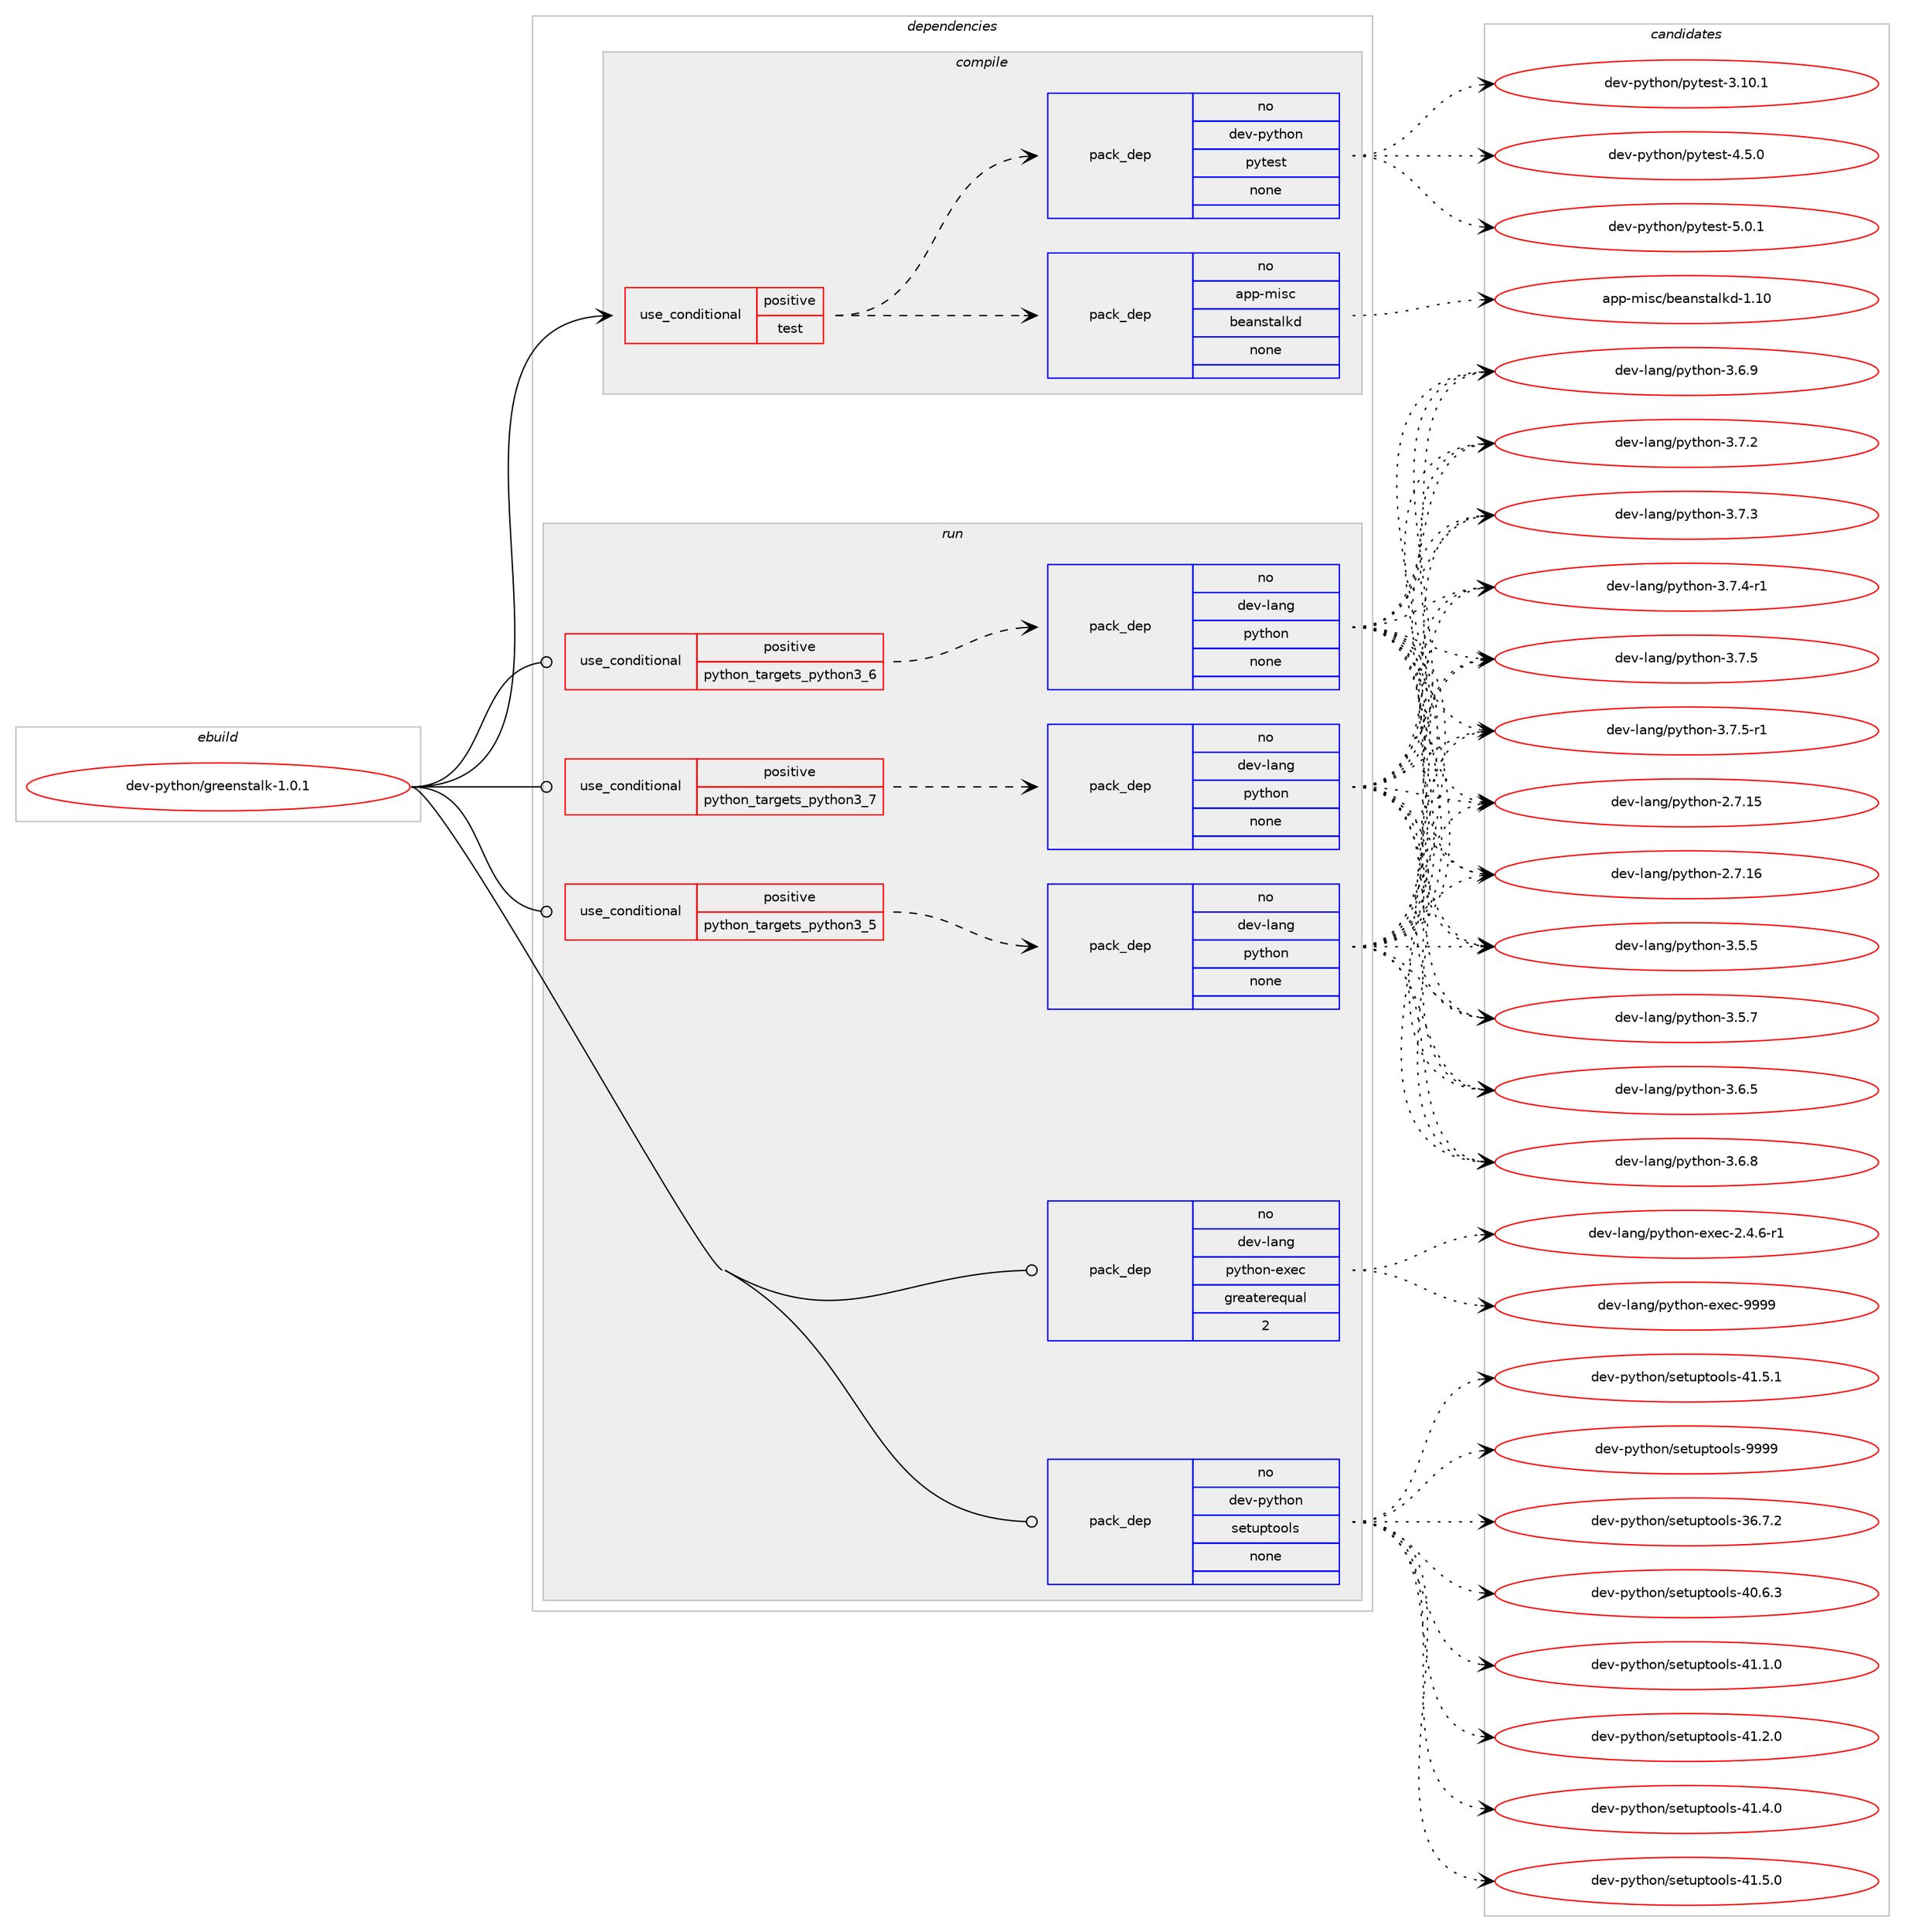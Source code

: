digraph prolog {

# *************
# Graph options
# *************

newrank=true;
concentrate=true;
compound=true;
graph [rankdir=LR,fontname=Helvetica,fontsize=10,ranksep=1.5];#, ranksep=2.5, nodesep=0.2];
edge  [arrowhead=vee];
node  [fontname=Helvetica,fontsize=10];

# **********
# The ebuild
# **********

subgraph cluster_leftcol {
color=gray;
rank=same;
label=<<i>ebuild</i>>;
id [label="dev-python/greenstalk-1.0.1", color=red, width=4, href="../dev-python/greenstalk-1.0.1.svg"];
}

# ****************
# The dependencies
# ****************

subgraph cluster_midcol {
color=gray;
label=<<i>dependencies</i>>;
subgraph cluster_compile {
fillcolor="#eeeeee";
style=filled;
label=<<i>compile</i>>;
subgraph cond140238 {
dependency607519 [label=<<TABLE BORDER="0" CELLBORDER="1" CELLSPACING="0" CELLPADDING="4"><TR><TD ROWSPAN="3" CELLPADDING="10">use_conditional</TD></TR><TR><TD>positive</TD></TR><TR><TD>test</TD></TR></TABLE>>, shape=none, color=red];
subgraph pack455483 {
dependency607520 [label=<<TABLE BORDER="0" CELLBORDER="1" CELLSPACING="0" CELLPADDING="4" WIDTH="220"><TR><TD ROWSPAN="6" CELLPADDING="30">pack_dep</TD></TR><TR><TD WIDTH="110">no</TD></TR><TR><TD>app-misc</TD></TR><TR><TD>beanstalkd</TD></TR><TR><TD>none</TD></TR><TR><TD></TD></TR></TABLE>>, shape=none, color=blue];
}
dependency607519:e -> dependency607520:w [weight=20,style="dashed",arrowhead="vee"];
subgraph pack455484 {
dependency607521 [label=<<TABLE BORDER="0" CELLBORDER="1" CELLSPACING="0" CELLPADDING="4" WIDTH="220"><TR><TD ROWSPAN="6" CELLPADDING="30">pack_dep</TD></TR><TR><TD WIDTH="110">no</TD></TR><TR><TD>dev-python</TD></TR><TR><TD>pytest</TD></TR><TR><TD>none</TD></TR><TR><TD></TD></TR></TABLE>>, shape=none, color=blue];
}
dependency607519:e -> dependency607521:w [weight=20,style="dashed",arrowhead="vee"];
}
id:e -> dependency607519:w [weight=20,style="solid",arrowhead="vee"];
}
subgraph cluster_compileandrun {
fillcolor="#eeeeee";
style=filled;
label=<<i>compile and run</i>>;
}
subgraph cluster_run {
fillcolor="#eeeeee";
style=filled;
label=<<i>run</i>>;
subgraph cond140239 {
dependency607522 [label=<<TABLE BORDER="0" CELLBORDER="1" CELLSPACING="0" CELLPADDING="4"><TR><TD ROWSPAN="3" CELLPADDING="10">use_conditional</TD></TR><TR><TD>positive</TD></TR><TR><TD>python_targets_python3_5</TD></TR></TABLE>>, shape=none, color=red];
subgraph pack455485 {
dependency607523 [label=<<TABLE BORDER="0" CELLBORDER="1" CELLSPACING="0" CELLPADDING="4" WIDTH="220"><TR><TD ROWSPAN="6" CELLPADDING="30">pack_dep</TD></TR><TR><TD WIDTH="110">no</TD></TR><TR><TD>dev-lang</TD></TR><TR><TD>python</TD></TR><TR><TD>none</TD></TR><TR><TD></TD></TR></TABLE>>, shape=none, color=blue];
}
dependency607522:e -> dependency607523:w [weight=20,style="dashed",arrowhead="vee"];
}
id:e -> dependency607522:w [weight=20,style="solid",arrowhead="odot"];
subgraph cond140240 {
dependency607524 [label=<<TABLE BORDER="0" CELLBORDER="1" CELLSPACING="0" CELLPADDING="4"><TR><TD ROWSPAN="3" CELLPADDING="10">use_conditional</TD></TR><TR><TD>positive</TD></TR><TR><TD>python_targets_python3_6</TD></TR></TABLE>>, shape=none, color=red];
subgraph pack455486 {
dependency607525 [label=<<TABLE BORDER="0" CELLBORDER="1" CELLSPACING="0" CELLPADDING="4" WIDTH="220"><TR><TD ROWSPAN="6" CELLPADDING="30">pack_dep</TD></TR><TR><TD WIDTH="110">no</TD></TR><TR><TD>dev-lang</TD></TR><TR><TD>python</TD></TR><TR><TD>none</TD></TR><TR><TD></TD></TR></TABLE>>, shape=none, color=blue];
}
dependency607524:e -> dependency607525:w [weight=20,style="dashed",arrowhead="vee"];
}
id:e -> dependency607524:w [weight=20,style="solid",arrowhead="odot"];
subgraph cond140241 {
dependency607526 [label=<<TABLE BORDER="0" CELLBORDER="1" CELLSPACING="0" CELLPADDING="4"><TR><TD ROWSPAN="3" CELLPADDING="10">use_conditional</TD></TR><TR><TD>positive</TD></TR><TR><TD>python_targets_python3_7</TD></TR></TABLE>>, shape=none, color=red];
subgraph pack455487 {
dependency607527 [label=<<TABLE BORDER="0" CELLBORDER="1" CELLSPACING="0" CELLPADDING="4" WIDTH="220"><TR><TD ROWSPAN="6" CELLPADDING="30">pack_dep</TD></TR><TR><TD WIDTH="110">no</TD></TR><TR><TD>dev-lang</TD></TR><TR><TD>python</TD></TR><TR><TD>none</TD></TR><TR><TD></TD></TR></TABLE>>, shape=none, color=blue];
}
dependency607526:e -> dependency607527:w [weight=20,style="dashed",arrowhead="vee"];
}
id:e -> dependency607526:w [weight=20,style="solid",arrowhead="odot"];
subgraph pack455488 {
dependency607528 [label=<<TABLE BORDER="0" CELLBORDER="1" CELLSPACING="0" CELLPADDING="4" WIDTH="220"><TR><TD ROWSPAN="6" CELLPADDING="30">pack_dep</TD></TR><TR><TD WIDTH="110">no</TD></TR><TR><TD>dev-lang</TD></TR><TR><TD>python-exec</TD></TR><TR><TD>greaterequal</TD></TR><TR><TD>2</TD></TR></TABLE>>, shape=none, color=blue];
}
id:e -> dependency607528:w [weight=20,style="solid",arrowhead="odot"];
subgraph pack455489 {
dependency607529 [label=<<TABLE BORDER="0" CELLBORDER="1" CELLSPACING="0" CELLPADDING="4" WIDTH="220"><TR><TD ROWSPAN="6" CELLPADDING="30">pack_dep</TD></TR><TR><TD WIDTH="110">no</TD></TR><TR><TD>dev-python</TD></TR><TR><TD>setuptools</TD></TR><TR><TD>none</TD></TR><TR><TD></TD></TR></TABLE>>, shape=none, color=blue];
}
id:e -> dependency607529:w [weight=20,style="solid",arrowhead="odot"];
}
}

# **************
# The candidates
# **************

subgraph cluster_choices {
rank=same;
color=gray;
label=<<i>candidates</i>>;

subgraph choice455483 {
color=black;
nodesep=1;
choice971121124510910511599479810197110115116971081071004549464948 [label="app-misc/beanstalkd-1.10", color=red, width=4,href="../app-misc/beanstalkd-1.10.svg"];
dependency607520:e -> choice971121124510910511599479810197110115116971081071004549464948:w [style=dotted,weight="100"];
}
subgraph choice455484 {
color=black;
nodesep=1;
choice100101118451121211161041111104711212111610111511645514649484649 [label="dev-python/pytest-3.10.1", color=red, width=4,href="../dev-python/pytest-3.10.1.svg"];
choice1001011184511212111610411111047112121116101115116455246534648 [label="dev-python/pytest-4.5.0", color=red, width=4,href="../dev-python/pytest-4.5.0.svg"];
choice1001011184511212111610411111047112121116101115116455346484649 [label="dev-python/pytest-5.0.1", color=red, width=4,href="../dev-python/pytest-5.0.1.svg"];
dependency607521:e -> choice100101118451121211161041111104711212111610111511645514649484649:w [style=dotted,weight="100"];
dependency607521:e -> choice1001011184511212111610411111047112121116101115116455246534648:w [style=dotted,weight="100"];
dependency607521:e -> choice1001011184511212111610411111047112121116101115116455346484649:w [style=dotted,weight="100"];
}
subgraph choice455485 {
color=black;
nodesep=1;
choice10010111845108971101034711212111610411111045504655464953 [label="dev-lang/python-2.7.15", color=red, width=4,href="../dev-lang/python-2.7.15.svg"];
choice10010111845108971101034711212111610411111045504655464954 [label="dev-lang/python-2.7.16", color=red, width=4,href="../dev-lang/python-2.7.16.svg"];
choice100101118451089711010347112121116104111110455146534653 [label="dev-lang/python-3.5.5", color=red, width=4,href="../dev-lang/python-3.5.5.svg"];
choice100101118451089711010347112121116104111110455146534655 [label="dev-lang/python-3.5.7", color=red, width=4,href="../dev-lang/python-3.5.7.svg"];
choice100101118451089711010347112121116104111110455146544653 [label="dev-lang/python-3.6.5", color=red, width=4,href="../dev-lang/python-3.6.5.svg"];
choice100101118451089711010347112121116104111110455146544656 [label="dev-lang/python-3.6.8", color=red, width=4,href="../dev-lang/python-3.6.8.svg"];
choice100101118451089711010347112121116104111110455146544657 [label="dev-lang/python-3.6.9", color=red, width=4,href="../dev-lang/python-3.6.9.svg"];
choice100101118451089711010347112121116104111110455146554650 [label="dev-lang/python-3.7.2", color=red, width=4,href="../dev-lang/python-3.7.2.svg"];
choice100101118451089711010347112121116104111110455146554651 [label="dev-lang/python-3.7.3", color=red, width=4,href="../dev-lang/python-3.7.3.svg"];
choice1001011184510897110103471121211161041111104551465546524511449 [label="dev-lang/python-3.7.4-r1", color=red, width=4,href="../dev-lang/python-3.7.4-r1.svg"];
choice100101118451089711010347112121116104111110455146554653 [label="dev-lang/python-3.7.5", color=red, width=4,href="../dev-lang/python-3.7.5.svg"];
choice1001011184510897110103471121211161041111104551465546534511449 [label="dev-lang/python-3.7.5-r1", color=red, width=4,href="../dev-lang/python-3.7.5-r1.svg"];
dependency607523:e -> choice10010111845108971101034711212111610411111045504655464953:w [style=dotted,weight="100"];
dependency607523:e -> choice10010111845108971101034711212111610411111045504655464954:w [style=dotted,weight="100"];
dependency607523:e -> choice100101118451089711010347112121116104111110455146534653:w [style=dotted,weight="100"];
dependency607523:e -> choice100101118451089711010347112121116104111110455146534655:w [style=dotted,weight="100"];
dependency607523:e -> choice100101118451089711010347112121116104111110455146544653:w [style=dotted,weight="100"];
dependency607523:e -> choice100101118451089711010347112121116104111110455146544656:w [style=dotted,weight="100"];
dependency607523:e -> choice100101118451089711010347112121116104111110455146544657:w [style=dotted,weight="100"];
dependency607523:e -> choice100101118451089711010347112121116104111110455146554650:w [style=dotted,weight="100"];
dependency607523:e -> choice100101118451089711010347112121116104111110455146554651:w [style=dotted,weight="100"];
dependency607523:e -> choice1001011184510897110103471121211161041111104551465546524511449:w [style=dotted,weight="100"];
dependency607523:e -> choice100101118451089711010347112121116104111110455146554653:w [style=dotted,weight="100"];
dependency607523:e -> choice1001011184510897110103471121211161041111104551465546534511449:w [style=dotted,weight="100"];
}
subgraph choice455486 {
color=black;
nodesep=1;
choice10010111845108971101034711212111610411111045504655464953 [label="dev-lang/python-2.7.15", color=red, width=4,href="../dev-lang/python-2.7.15.svg"];
choice10010111845108971101034711212111610411111045504655464954 [label="dev-lang/python-2.7.16", color=red, width=4,href="../dev-lang/python-2.7.16.svg"];
choice100101118451089711010347112121116104111110455146534653 [label="dev-lang/python-3.5.5", color=red, width=4,href="../dev-lang/python-3.5.5.svg"];
choice100101118451089711010347112121116104111110455146534655 [label="dev-lang/python-3.5.7", color=red, width=4,href="../dev-lang/python-3.5.7.svg"];
choice100101118451089711010347112121116104111110455146544653 [label="dev-lang/python-3.6.5", color=red, width=4,href="../dev-lang/python-3.6.5.svg"];
choice100101118451089711010347112121116104111110455146544656 [label="dev-lang/python-3.6.8", color=red, width=4,href="../dev-lang/python-3.6.8.svg"];
choice100101118451089711010347112121116104111110455146544657 [label="dev-lang/python-3.6.9", color=red, width=4,href="../dev-lang/python-3.6.9.svg"];
choice100101118451089711010347112121116104111110455146554650 [label="dev-lang/python-3.7.2", color=red, width=4,href="../dev-lang/python-3.7.2.svg"];
choice100101118451089711010347112121116104111110455146554651 [label="dev-lang/python-3.7.3", color=red, width=4,href="../dev-lang/python-3.7.3.svg"];
choice1001011184510897110103471121211161041111104551465546524511449 [label="dev-lang/python-3.7.4-r1", color=red, width=4,href="../dev-lang/python-3.7.4-r1.svg"];
choice100101118451089711010347112121116104111110455146554653 [label="dev-lang/python-3.7.5", color=red, width=4,href="../dev-lang/python-3.7.5.svg"];
choice1001011184510897110103471121211161041111104551465546534511449 [label="dev-lang/python-3.7.5-r1", color=red, width=4,href="../dev-lang/python-3.7.5-r1.svg"];
dependency607525:e -> choice10010111845108971101034711212111610411111045504655464953:w [style=dotted,weight="100"];
dependency607525:e -> choice10010111845108971101034711212111610411111045504655464954:w [style=dotted,weight="100"];
dependency607525:e -> choice100101118451089711010347112121116104111110455146534653:w [style=dotted,weight="100"];
dependency607525:e -> choice100101118451089711010347112121116104111110455146534655:w [style=dotted,weight="100"];
dependency607525:e -> choice100101118451089711010347112121116104111110455146544653:w [style=dotted,weight="100"];
dependency607525:e -> choice100101118451089711010347112121116104111110455146544656:w [style=dotted,weight="100"];
dependency607525:e -> choice100101118451089711010347112121116104111110455146544657:w [style=dotted,weight="100"];
dependency607525:e -> choice100101118451089711010347112121116104111110455146554650:w [style=dotted,weight="100"];
dependency607525:e -> choice100101118451089711010347112121116104111110455146554651:w [style=dotted,weight="100"];
dependency607525:e -> choice1001011184510897110103471121211161041111104551465546524511449:w [style=dotted,weight="100"];
dependency607525:e -> choice100101118451089711010347112121116104111110455146554653:w [style=dotted,weight="100"];
dependency607525:e -> choice1001011184510897110103471121211161041111104551465546534511449:w [style=dotted,weight="100"];
}
subgraph choice455487 {
color=black;
nodesep=1;
choice10010111845108971101034711212111610411111045504655464953 [label="dev-lang/python-2.7.15", color=red, width=4,href="../dev-lang/python-2.7.15.svg"];
choice10010111845108971101034711212111610411111045504655464954 [label="dev-lang/python-2.7.16", color=red, width=4,href="../dev-lang/python-2.7.16.svg"];
choice100101118451089711010347112121116104111110455146534653 [label="dev-lang/python-3.5.5", color=red, width=4,href="../dev-lang/python-3.5.5.svg"];
choice100101118451089711010347112121116104111110455146534655 [label="dev-lang/python-3.5.7", color=red, width=4,href="../dev-lang/python-3.5.7.svg"];
choice100101118451089711010347112121116104111110455146544653 [label="dev-lang/python-3.6.5", color=red, width=4,href="../dev-lang/python-3.6.5.svg"];
choice100101118451089711010347112121116104111110455146544656 [label="dev-lang/python-3.6.8", color=red, width=4,href="../dev-lang/python-3.6.8.svg"];
choice100101118451089711010347112121116104111110455146544657 [label="dev-lang/python-3.6.9", color=red, width=4,href="../dev-lang/python-3.6.9.svg"];
choice100101118451089711010347112121116104111110455146554650 [label="dev-lang/python-3.7.2", color=red, width=4,href="../dev-lang/python-3.7.2.svg"];
choice100101118451089711010347112121116104111110455146554651 [label="dev-lang/python-3.7.3", color=red, width=4,href="../dev-lang/python-3.7.3.svg"];
choice1001011184510897110103471121211161041111104551465546524511449 [label="dev-lang/python-3.7.4-r1", color=red, width=4,href="../dev-lang/python-3.7.4-r1.svg"];
choice100101118451089711010347112121116104111110455146554653 [label="dev-lang/python-3.7.5", color=red, width=4,href="../dev-lang/python-3.7.5.svg"];
choice1001011184510897110103471121211161041111104551465546534511449 [label="dev-lang/python-3.7.5-r1", color=red, width=4,href="../dev-lang/python-3.7.5-r1.svg"];
dependency607527:e -> choice10010111845108971101034711212111610411111045504655464953:w [style=dotted,weight="100"];
dependency607527:e -> choice10010111845108971101034711212111610411111045504655464954:w [style=dotted,weight="100"];
dependency607527:e -> choice100101118451089711010347112121116104111110455146534653:w [style=dotted,weight="100"];
dependency607527:e -> choice100101118451089711010347112121116104111110455146534655:w [style=dotted,weight="100"];
dependency607527:e -> choice100101118451089711010347112121116104111110455146544653:w [style=dotted,weight="100"];
dependency607527:e -> choice100101118451089711010347112121116104111110455146544656:w [style=dotted,weight="100"];
dependency607527:e -> choice100101118451089711010347112121116104111110455146544657:w [style=dotted,weight="100"];
dependency607527:e -> choice100101118451089711010347112121116104111110455146554650:w [style=dotted,weight="100"];
dependency607527:e -> choice100101118451089711010347112121116104111110455146554651:w [style=dotted,weight="100"];
dependency607527:e -> choice1001011184510897110103471121211161041111104551465546524511449:w [style=dotted,weight="100"];
dependency607527:e -> choice100101118451089711010347112121116104111110455146554653:w [style=dotted,weight="100"];
dependency607527:e -> choice1001011184510897110103471121211161041111104551465546534511449:w [style=dotted,weight="100"];
}
subgraph choice455488 {
color=black;
nodesep=1;
choice10010111845108971101034711212111610411111045101120101994550465246544511449 [label="dev-lang/python-exec-2.4.6-r1", color=red, width=4,href="../dev-lang/python-exec-2.4.6-r1.svg"];
choice10010111845108971101034711212111610411111045101120101994557575757 [label="dev-lang/python-exec-9999", color=red, width=4,href="../dev-lang/python-exec-9999.svg"];
dependency607528:e -> choice10010111845108971101034711212111610411111045101120101994550465246544511449:w [style=dotted,weight="100"];
dependency607528:e -> choice10010111845108971101034711212111610411111045101120101994557575757:w [style=dotted,weight="100"];
}
subgraph choice455489 {
color=black;
nodesep=1;
choice100101118451121211161041111104711510111611711211611111110811545515446554650 [label="dev-python/setuptools-36.7.2", color=red, width=4,href="../dev-python/setuptools-36.7.2.svg"];
choice100101118451121211161041111104711510111611711211611111110811545524846544651 [label="dev-python/setuptools-40.6.3", color=red, width=4,href="../dev-python/setuptools-40.6.3.svg"];
choice100101118451121211161041111104711510111611711211611111110811545524946494648 [label="dev-python/setuptools-41.1.0", color=red, width=4,href="../dev-python/setuptools-41.1.0.svg"];
choice100101118451121211161041111104711510111611711211611111110811545524946504648 [label="dev-python/setuptools-41.2.0", color=red, width=4,href="../dev-python/setuptools-41.2.0.svg"];
choice100101118451121211161041111104711510111611711211611111110811545524946524648 [label="dev-python/setuptools-41.4.0", color=red, width=4,href="../dev-python/setuptools-41.4.0.svg"];
choice100101118451121211161041111104711510111611711211611111110811545524946534648 [label="dev-python/setuptools-41.5.0", color=red, width=4,href="../dev-python/setuptools-41.5.0.svg"];
choice100101118451121211161041111104711510111611711211611111110811545524946534649 [label="dev-python/setuptools-41.5.1", color=red, width=4,href="../dev-python/setuptools-41.5.1.svg"];
choice10010111845112121116104111110471151011161171121161111111081154557575757 [label="dev-python/setuptools-9999", color=red, width=4,href="../dev-python/setuptools-9999.svg"];
dependency607529:e -> choice100101118451121211161041111104711510111611711211611111110811545515446554650:w [style=dotted,weight="100"];
dependency607529:e -> choice100101118451121211161041111104711510111611711211611111110811545524846544651:w [style=dotted,weight="100"];
dependency607529:e -> choice100101118451121211161041111104711510111611711211611111110811545524946494648:w [style=dotted,weight="100"];
dependency607529:e -> choice100101118451121211161041111104711510111611711211611111110811545524946504648:w [style=dotted,weight="100"];
dependency607529:e -> choice100101118451121211161041111104711510111611711211611111110811545524946524648:w [style=dotted,weight="100"];
dependency607529:e -> choice100101118451121211161041111104711510111611711211611111110811545524946534648:w [style=dotted,weight="100"];
dependency607529:e -> choice100101118451121211161041111104711510111611711211611111110811545524946534649:w [style=dotted,weight="100"];
dependency607529:e -> choice10010111845112121116104111110471151011161171121161111111081154557575757:w [style=dotted,weight="100"];
}
}

}
